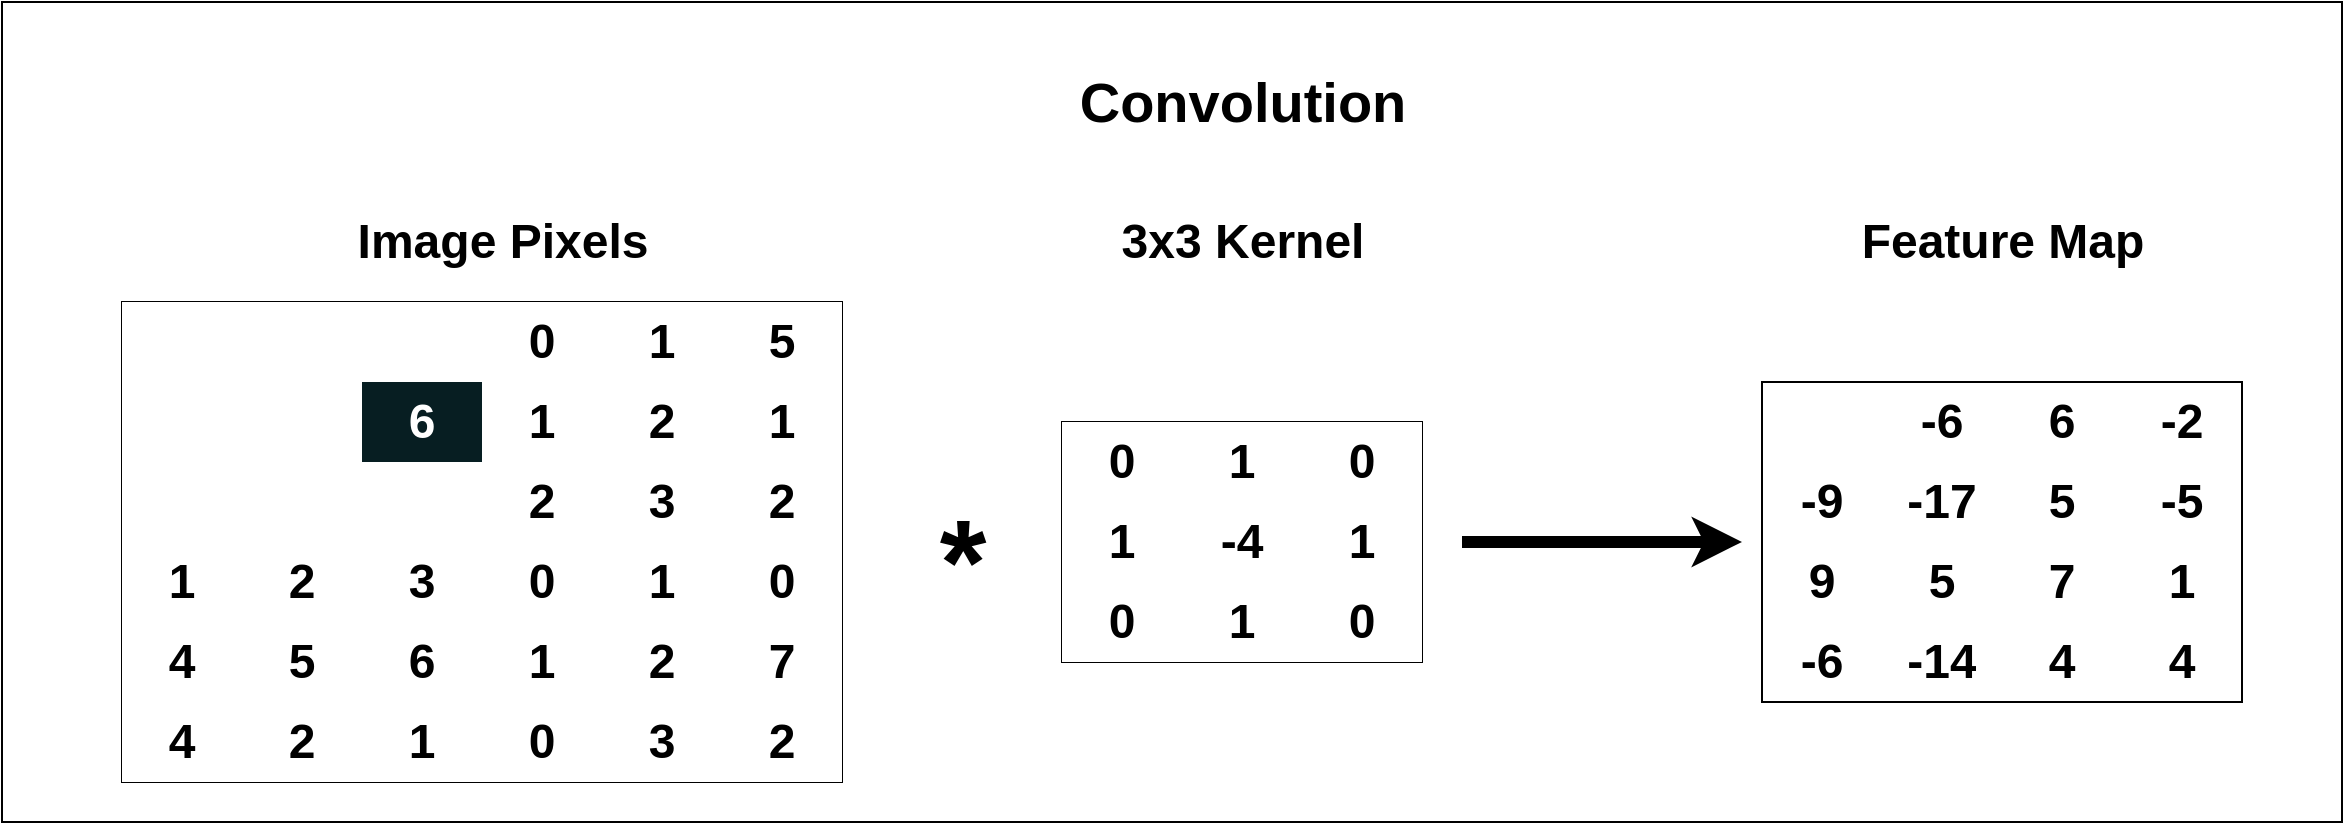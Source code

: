 <mxfile version="26.1.3">
  <diagram name="Page-1" id="bRb5ffgD9TizsARdfSJU">
    <mxGraphModel dx="1764" dy="2196" grid="1" gridSize="10" guides="1" tooltips="1" connect="1" arrows="1" fold="1" page="1" pageScale="1" pageWidth="850" pageHeight="1100" math="1" shadow="0">
      <root>
        <mxCell id="0" />
        <mxCell id="1" parent="0" />
        <mxCell id="nppyXg0QjuLSh9HYkvPr-135" value="" style="rounded=0;whiteSpace=wrap;html=1;" vertex="1" parent="1">
          <mxGeometry x="20" y="-10" width="1170" height="410" as="geometry" />
        </mxCell>
        <mxCell id="nppyXg0QjuLSh9HYkvPr-1" value="" style="shape=table;html=1;whiteSpace=wrap;startSize=0;container=1;collapsible=0;childLayout=tableLayout;columnLines=0;rowLines=0;fontSize=24;strokeColor=default;fontStyle=1" vertex="1" parent="1">
          <mxGeometry x="80" y="140" width="360" height="240" as="geometry" />
        </mxCell>
        <mxCell id="nppyXg0QjuLSh9HYkvPr-2" value="" style="shape=tableRow;horizontal=0;startSize=0;swimlaneHead=0;swimlaneBody=0;top=0;left=0;bottom=0;right=0;collapsible=0;dropTarget=0;fillColor=none;points=[[0,0.5],[1,0.5]];portConstraint=eastwest;fontSize=24;strokeColor=inherit;fontStyle=1" vertex="1" parent="nppyXg0QjuLSh9HYkvPr-1">
          <mxGeometry width="360" height="40" as="geometry" />
        </mxCell>
        <mxCell id="nppyXg0QjuLSh9HYkvPr-3" value="1" style="shape=partialRectangle;html=1;whiteSpace=wrap;connectable=0;fillColor=light-dark(#FFFFFF,#071E22);top=0;left=0;bottom=0;right=0;overflow=hidden;fontSize=24;strokeColor=inherit;fontColor=light-dark(#FFFFFF,#44AF69);fontStyle=1" vertex="1" parent="nppyXg0QjuLSh9HYkvPr-2">
          <mxGeometry width="60" height="40" as="geometry">
            <mxRectangle width="60" height="40" as="alternateBounds" />
          </mxGeometry>
        </mxCell>
        <mxCell id="nppyXg0QjuLSh9HYkvPr-4" value="2" style="shape=partialRectangle;html=1;whiteSpace=wrap;connectable=0;fillColor=light-dark(#FFFFFF,#071E22);top=0;left=0;bottom=0;right=0;overflow=hidden;fontSize=24;strokeColor=inherit;fontColor=light-dark(#FFFFFF,#44AF69);fontStyle=1" vertex="1" parent="nppyXg0QjuLSh9HYkvPr-2">
          <mxGeometry x="60" width="60" height="40" as="geometry">
            <mxRectangle width="60" height="40" as="alternateBounds" />
          </mxGeometry>
        </mxCell>
        <mxCell id="nppyXg0QjuLSh9HYkvPr-5" value="3" style="shape=partialRectangle;html=1;whiteSpace=wrap;connectable=0;fillColor=light-dark(#FFFFFF,#071E22);top=0;left=0;bottom=0;right=0;overflow=hidden;fontSize=24;strokeColor=inherit;fontColor=light-dark(#FFFFFF,#44AF69);fontStyle=1" vertex="1" parent="nppyXg0QjuLSh9HYkvPr-2">
          <mxGeometry x="120" width="60" height="40" as="geometry">
            <mxRectangle width="60" height="40" as="alternateBounds" />
          </mxGeometry>
        </mxCell>
        <mxCell id="nppyXg0QjuLSh9HYkvPr-27" value="0" style="shape=partialRectangle;html=1;whiteSpace=wrap;connectable=0;fillColor=light-dark(#FFFFFF,#071E22);top=0;left=0;bottom=0;right=0;overflow=hidden;fontSize=24;strokeColor=inherit;fontStyle=1" vertex="1" parent="nppyXg0QjuLSh9HYkvPr-2">
          <mxGeometry x="180" width="60" height="40" as="geometry">
            <mxRectangle width="60" height="40" as="alternateBounds" />
          </mxGeometry>
        </mxCell>
        <mxCell id="nppyXg0QjuLSh9HYkvPr-18" value="1" style="shape=partialRectangle;html=1;whiteSpace=wrap;connectable=0;fillColor=light-dark(#FFFFFF,#071E22);top=0;left=0;bottom=0;right=0;overflow=hidden;fontSize=24;strokeColor=inherit;fontStyle=1" vertex="1" parent="nppyXg0QjuLSh9HYkvPr-2">
          <mxGeometry x="240" width="60" height="40" as="geometry">
            <mxRectangle width="60" height="40" as="alternateBounds" />
          </mxGeometry>
        </mxCell>
        <mxCell id="nppyXg0QjuLSh9HYkvPr-64" value="5" style="shape=partialRectangle;html=1;whiteSpace=wrap;connectable=0;fillColor=light-dark(#FFFFFF,#071E22);top=0;left=0;bottom=0;right=0;overflow=hidden;fontSize=24;strokeColor=inherit;fontStyle=1" vertex="1" parent="nppyXg0QjuLSh9HYkvPr-2">
          <mxGeometry x="300" width="60" height="40" as="geometry">
            <mxRectangle width="60" height="40" as="alternateBounds" />
          </mxGeometry>
        </mxCell>
        <mxCell id="nppyXg0QjuLSh9HYkvPr-6" value="" style="shape=tableRow;horizontal=0;startSize=0;swimlaneHead=0;swimlaneBody=0;top=0;left=0;bottom=0;right=0;collapsible=0;dropTarget=0;fillColor=none;points=[[0,0.5],[1,0.5]];portConstraint=eastwest;fontSize=24;strokeColor=inherit;fontStyle=1" vertex="1" parent="nppyXg0QjuLSh9HYkvPr-1">
          <mxGeometry y="40" width="360" height="40" as="geometry" />
        </mxCell>
        <mxCell id="nppyXg0QjuLSh9HYkvPr-7" value="4" style="shape=partialRectangle;html=1;whiteSpace=wrap;connectable=0;fillColor=light-dark(#FFFFFF,#071E22);top=0;left=0;bottom=0;right=0;overflow=hidden;fontSize=24;strokeColor=inherit;fontColor=light-dark(#FFFFFF,#44AF69);fontStyle=1" vertex="1" parent="nppyXg0QjuLSh9HYkvPr-6">
          <mxGeometry width="60" height="40" as="geometry">
            <mxRectangle width="60" height="40" as="alternateBounds" />
          </mxGeometry>
        </mxCell>
        <mxCell id="nppyXg0QjuLSh9HYkvPr-8" value="5" style="shape=partialRectangle;html=1;whiteSpace=wrap;connectable=0;fillColor=light-dark(#FFFFFF,#071E22);top=0;left=0;bottom=0;right=0;overflow=hidden;fontSize=24;strokeColor=inherit;fontColor=light-dark(#FFFFFF,#44AF69);fontStyle=1" vertex="1" parent="nppyXg0QjuLSh9HYkvPr-6">
          <mxGeometry x="60" width="60" height="40" as="geometry">
            <mxRectangle width="60" height="40" as="alternateBounds" />
          </mxGeometry>
        </mxCell>
        <mxCell id="nppyXg0QjuLSh9HYkvPr-9" value="6" style="shape=partialRectangle;html=1;whiteSpace=wrap;connectable=0;fillColor=light-dark(#071E22,#071E22);top=0;left=0;bottom=0;right=0;overflow=hidden;fontSize=24;strokeColor=inherit;fontColor=light-dark(#FFFFFF,#44AF69);fontStyle=1" vertex="1" parent="nppyXg0QjuLSh9HYkvPr-6">
          <mxGeometry x="120" width="60" height="40" as="geometry">
            <mxRectangle width="60" height="40" as="alternateBounds" />
          </mxGeometry>
        </mxCell>
        <mxCell id="nppyXg0QjuLSh9HYkvPr-28" value="1" style="shape=partialRectangle;html=1;whiteSpace=wrap;connectable=0;fillColor=light-dark(#FFFFFF,#071E22);top=0;left=0;bottom=0;right=0;overflow=hidden;fontSize=24;strokeColor=inherit;fontStyle=1" vertex="1" parent="nppyXg0QjuLSh9HYkvPr-6">
          <mxGeometry x="180" width="60" height="40" as="geometry">
            <mxRectangle width="60" height="40" as="alternateBounds" />
          </mxGeometry>
        </mxCell>
        <mxCell id="nppyXg0QjuLSh9HYkvPr-19" value="2" style="shape=partialRectangle;html=1;whiteSpace=wrap;connectable=0;fillColor=light-dark(#FFFFFF,#071E22);top=0;left=0;bottom=0;right=0;overflow=hidden;fontSize=24;strokeColor=inherit;fontStyle=1" vertex="1" parent="nppyXg0QjuLSh9HYkvPr-6">
          <mxGeometry x="240" width="60" height="40" as="geometry">
            <mxRectangle width="60" height="40" as="alternateBounds" />
          </mxGeometry>
        </mxCell>
        <mxCell id="nppyXg0QjuLSh9HYkvPr-65" value="1" style="shape=partialRectangle;html=1;whiteSpace=wrap;connectable=0;fillColor=light-dark(#FFFFFF,#071E22);top=0;left=0;bottom=0;right=0;overflow=hidden;fontSize=24;strokeColor=inherit;fontStyle=1" vertex="1" parent="nppyXg0QjuLSh9HYkvPr-6">
          <mxGeometry x="300" width="60" height="40" as="geometry">
            <mxRectangle width="60" height="40" as="alternateBounds" />
          </mxGeometry>
        </mxCell>
        <mxCell id="nppyXg0QjuLSh9HYkvPr-22" style="shape=tableRow;horizontal=0;startSize=0;swimlaneHead=0;swimlaneBody=0;top=0;left=0;bottom=0;right=0;collapsible=0;dropTarget=0;fillColor=none;points=[[0,0.5],[1,0.5]];portConstraint=eastwest;fontSize=24;strokeColor=inherit;fontStyle=1" vertex="1" parent="nppyXg0QjuLSh9HYkvPr-1">
          <mxGeometry y="80" width="360" height="40" as="geometry" />
        </mxCell>
        <mxCell id="nppyXg0QjuLSh9HYkvPr-23" value="7" style="shape=partialRectangle;html=1;whiteSpace=wrap;connectable=0;fillColor=light-dark(#FFFFFF,#071E22);top=0;left=0;bottom=0;right=0;overflow=hidden;fontSize=24;strokeColor=inherit;fontColor=light-dark(#FFFFFF,#44AF69);fontStyle=1" vertex="1" parent="nppyXg0QjuLSh9HYkvPr-22">
          <mxGeometry width="60" height="40" as="geometry">
            <mxRectangle width="60" height="40" as="alternateBounds" />
          </mxGeometry>
        </mxCell>
        <mxCell id="nppyXg0QjuLSh9HYkvPr-24" value="8" style="shape=partialRectangle;html=1;whiteSpace=wrap;connectable=0;fillColor=light-dark(#FFFFFF,#071E22);top=0;left=0;bottom=0;right=0;overflow=hidden;fontSize=24;strokeColor=inherit;fontColor=light-dark(#FFFFFF,#44AF69);fontStyle=1" vertex="1" parent="nppyXg0QjuLSh9HYkvPr-22">
          <mxGeometry x="60" width="60" height="40" as="geometry">
            <mxRectangle width="60" height="40" as="alternateBounds" />
          </mxGeometry>
        </mxCell>
        <mxCell id="nppyXg0QjuLSh9HYkvPr-25" value="9" style="shape=partialRectangle;html=1;whiteSpace=wrap;connectable=0;fillColor=light-dark(#FFFFFF,#071E22);top=0;left=0;bottom=0;right=0;overflow=hidden;fontSize=24;strokeColor=inherit;fontColor=light-dark(#FFFFFF,#44AF69);fontStyle=1" vertex="1" parent="nppyXg0QjuLSh9HYkvPr-22">
          <mxGeometry x="120" width="60" height="40" as="geometry">
            <mxRectangle width="60" height="40" as="alternateBounds" />
          </mxGeometry>
        </mxCell>
        <mxCell id="nppyXg0QjuLSh9HYkvPr-29" value="2" style="shape=partialRectangle;html=1;whiteSpace=wrap;connectable=0;fillColor=light-dark(#FFFFFF,#071E22);top=0;left=0;bottom=0;right=0;overflow=hidden;fontSize=24;strokeColor=inherit;fontStyle=1" vertex="1" parent="nppyXg0QjuLSh9HYkvPr-22">
          <mxGeometry x="180" width="60" height="40" as="geometry">
            <mxRectangle width="60" height="40" as="alternateBounds" />
          </mxGeometry>
        </mxCell>
        <mxCell id="nppyXg0QjuLSh9HYkvPr-26" value="3" style="shape=partialRectangle;html=1;whiteSpace=wrap;connectable=0;fillColor=light-dark(#FFFFFF,#071E22);top=0;left=0;bottom=0;right=0;overflow=hidden;fontSize=24;strokeColor=inherit;fontStyle=1" vertex="1" parent="nppyXg0QjuLSh9HYkvPr-22">
          <mxGeometry x="240" width="60" height="40" as="geometry">
            <mxRectangle width="60" height="40" as="alternateBounds" />
          </mxGeometry>
        </mxCell>
        <mxCell id="nppyXg0QjuLSh9HYkvPr-66" value="2" style="shape=partialRectangle;html=1;whiteSpace=wrap;connectable=0;fillColor=light-dark(#FFFFFF,#071E22);top=0;left=0;bottom=0;right=0;overflow=hidden;fontSize=24;strokeColor=inherit;fontStyle=1" vertex="1" parent="nppyXg0QjuLSh9HYkvPr-22">
          <mxGeometry x="300" width="60" height="40" as="geometry">
            <mxRectangle width="60" height="40" as="alternateBounds" />
          </mxGeometry>
        </mxCell>
        <mxCell id="nppyXg0QjuLSh9HYkvPr-32" style="shape=tableRow;horizontal=0;startSize=0;swimlaneHead=0;swimlaneBody=0;top=0;left=0;bottom=0;right=0;collapsible=0;dropTarget=0;fillColor=none;points=[[0,0.5],[1,0.5]];portConstraint=eastwest;fontSize=24;strokeColor=inherit;fontStyle=1" vertex="1" parent="nppyXg0QjuLSh9HYkvPr-1">
          <mxGeometry y="120" width="360" height="40" as="geometry" />
        </mxCell>
        <mxCell id="nppyXg0QjuLSh9HYkvPr-33" value="1" style="shape=partialRectangle;html=1;whiteSpace=wrap;connectable=0;fillColor=light-dark(#FFFFFF,#071E22);top=0;left=0;bottom=0;right=0;overflow=hidden;fontSize=24;strokeColor=inherit;fontStyle=1" vertex="1" parent="nppyXg0QjuLSh9HYkvPr-32">
          <mxGeometry width="60" height="40" as="geometry">
            <mxRectangle width="60" height="40" as="alternateBounds" />
          </mxGeometry>
        </mxCell>
        <mxCell id="nppyXg0QjuLSh9HYkvPr-34" value="2" style="shape=partialRectangle;html=1;whiteSpace=wrap;connectable=0;fillColor=light-dark(#FFFFFF,#071E22);top=0;left=0;bottom=0;right=0;overflow=hidden;fontSize=24;strokeColor=inherit;fontStyle=1" vertex="1" parent="nppyXg0QjuLSh9HYkvPr-32">
          <mxGeometry x="60" width="60" height="40" as="geometry">
            <mxRectangle width="60" height="40" as="alternateBounds" />
          </mxGeometry>
        </mxCell>
        <mxCell id="nppyXg0QjuLSh9HYkvPr-35" value="3" style="shape=partialRectangle;html=1;whiteSpace=wrap;connectable=0;fillColor=light-dark(#FFFFFF,#071E22);top=0;left=0;bottom=0;right=0;overflow=hidden;fontSize=24;strokeColor=inherit;fontStyle=1" vertex="1" parent="nppyXg0QjuLSh9HYkvPr-32">
          <mxGeometry x="120" width="60" height="40" as="geometry">
            <mxRectangle width="60" height="40" as="alternateBounds" />
          </mxGeometry>
        </mxCell>
        <mxCell id="nppyXg0QjuLSh9HYkvPr-36" value="0" style="shape=partialRectangle;html=1;whiteSpace=wrap;connectable=0;fillColor=light-dark(#FFFFFF,#071E22);top=0;left=0;bottom=0;right=0;overflow=hidden;fontSize=24;strokeColor=inherit;fontColor=light-dark(#000000,#FF8000);fontStyle=1" vertex="1" parent="nppyXg0QjuLSh9HYkvPr-32">
          <mxGeometry x="180" width="60" height="40" as="geometry">
            <mxRectangle width="60" height="40" as="alternateBounds" />
          </mxGeometry>
        </mxCell>
        <mxCell id="nppyXg0QjuLSh9HYkvPr-37" value="1" style="shape=partialRectangle;html=1;whiteSpace=wrap;connectable=0;fillColor=light-dark(#FFFFFF,#071E22);top=0;left=0;bottom=0;right=0;overflow=hidden;fontSize=24;strokeColor=inherit;fontColor=light-dark(#000000,#FF8000);fontStyle=1" vertex="1" parent="nppyXg0QjuLSh9HYkvPr-32">
          <mxGeometry x="240" width="60" height="40" as="geometry">
            <mxRectangle width="60" height="40" as="alternateBounds" />
          </mxGeometry>
        </mxCell>
        <mxCell id="nppyXg0QjuLSh9HYkvPr-67" value="0" style="shape=partialRectangle;html=1;whiteSpace=wrap;connectable=0;fillColor=light-dark(#FFFFFF,#071E22);top=0;left=0;bottom=0;right=0;overflow=hidden;fontSize=24;strokeColor=inherit;fontColor=light-dark(#000000,#FF8000);fontStyle=1" vertex="1" parent="nppyXg0QjuLSh9HYkvPr-32">
          <mxGeometry x="300" width="60" height="40" as="geometry">
            <mxRectangle width="60" height="40" as="alternateBounds" />
          </mxGeometry>
        </mxCell>
        <mxCell id="nppyXg0QjuLSh9HYkvPr-14" style="shape=tableRow;horizontal=0;startSize=0;swimlaneHead=0;swimlaneBody=0;top=0;left=0;bottom=0;right=0;collapsible=0;dropTarget=0;fillColor=none;points=[[0,0.5],[1,0.5]];portConstraint=eastwest;fontSize=24;strokeColor=inherit;fontStyle=1" vertex="1" parent="nppyXg0QjuLSh9HYkvPr-1">
          <mxGeometry y="160" width="360" height="40" as="geometry" />
        </mxCell>
        <mxCell id="nppyXg0QjuLSh9HYkvPr-15" value="4" style="shape=partialRectangle;html=1;whiteSpace=wrap;connectable=0;fillColor=light-dark(#FFFFFF,#071E22);top=0;left=0;bottom=0;right=0;overflow=hidden;fontSize=24;strokeColor=inherit;fontStyle=1" vertex="1" parent="nppyXg0QjuLSh9HYkvPr-14">
          <mxGeometry width="60" height="40" as="geometry">
            <mxRectangle width="60" height="40" as="alternateBounds" />
          </mxGeometry>
        </mxCell>
        <mxCell id="nppyXg0QjuLSh9HYkvPr-16" value="5" style="shape=partialRectangle;html=1;whiteSpace=wrap;connectable=0;fillColor=light-dark(#FFFFFF,#071E22);top=0;left=0;bottom=0;right=0;overflow=hidden;fontSize=24;strokeColor=inherit;fontStyle=1" vertex="1" parent="nppyXg0QjuLSh9HYkvPr-14">
          <mxGeometry x="60" width="60" height="40" as="geometry">
            <mxRectangle width="60" height="40" as="alternateBounds" />
          </mxGeometry>
        </mxCell>
        <mxCell id="nppyXg0QjuLSh9HYkvPr-17" value="6" style="shape=partialRectangle;html=1;whiteSpace=wrap;connectable=0;fillColor=light-dark(#FFFFFF,#071E22);top=0;left=0;bottom=0;right=0;overflow=hidden;fontSize=24;strokeColor=inherit;fontStyle=1" vertex="1" parent="nppyXg0QjuLSh9HYkvPr-14">
          <mxGeometry x="120" width="60" height="40" as="geometry">
            <mxRectangle width="60" height="40" as="alternateBounds" />
          </mxGeometry>
        </mxCell>
        <mxCell id="nppyXg0QjuLSh9HYkvPr-30" value="1" style="shape=partialRectangle;html=1;whiteSpace=wrap;connectable=0;fillColor=light-dark(#FFFFFF,#071E22);top=0;left=0;bottom=0;right=0;overflow=hidden;fontSize=24;strokeColor=inherit;fontColor=light-dark(#000000,#FF8000);fontStyle=1" vertex="1" parent="nppyXg0QjuLSh9HYkvPr-14">
          <mxGeometry x="180" width="60" height="40" as="geometry">
            <mxRectangle width="60" height="40" as="alternateBounds" />
          </mxGeometry>
        </mxCell>
        <mxCell id="nppyXg0QjuLSh9HYkvPr-20" value="2" style="shape=partialRectangle;html=1;whiteSpace=wrap;connectable=0;fillColor=light-dark(#FFFFFF,#071E22);top=0;left=0;bottom=0;right=0;overflow=hidden;fontSize=24;strokeColor=inherit;fontColor=light-dark(#000000,#FF8000);fontStyle=1" vertex="1" parent="nppyXg0QjuLSh9HYkvPr-14">
          <mxGeometry x="240" width="60" height="40" as="geometry">
            <mxRectangle width="60" height="40" as="alternateBounds" />
          </mxGeometry>
        </mxCell>
        <mxCell id="nppyXg0QjuLSh9HYkvPr-68" value="7" style="shape=partialRectangle;html=1;whiteSpace=wrap;connectable=0;fillColor=light-dark(#FFFFFF,#071E22);top=0;left=0;bottom=0;right=0;overflow=hidden;fontSize=24;strokeColor=inherit;fontColor=light-dark(#000000,#FF8000);fontStyle=1" vertex="1" parent="nppyXg0QjuLSh9HYkvPr-14">
          <mxGeometry x="300" width="60" height="40" as="geometry">
            <mxRectangle width="60" height="40" as="alternateBounds" />
          </mxGeometry>
        </mxCell>
        <mxCell id="nppyXg0QjuLSh9HYkvPr-69" style="shape=tableRow;horizontal=0;startSize=0;swimlaneHead=0;swimlaneBody=0;top=0;left=0;bottom=0;right=0;collapsible=0;dropTarget=0;fillColor=none;points=[[0,0.5],[1,0.5]];portConstraint=eastwest;fontSize=24;strokeColor=inherit;fontStyle=1" vertex="1" parent="nppyXg0QjuLSh9HYkvPr-1">
          <mxGeometry y="200" width="360" height="40" as="geometry" />
        </mxCell>
        <mxCell id="nppyXg0QjuLSh9HYkvPr-70" value="4" style="shape=partialRectangle;html=1;whiteSpace=wrap;connectable=0;fillColor=light-dark(#FFFFFF,#071E22);top=0;left=0;bottom=0;right=0;overflow=hidden;fontSize=24;strokeColor=inherit;fontStyle=1" vertex="1" parent="nppyXg0QjuLSh9HYkvPr-69">
          <mxGeometry width="60" height="40" as="geometry">
            <mxRectangle width="60" height="40" as="alternateBounds" />
          </mxGeometry>
        </mxCell>
        <mxCell id="nppyXg0QjuLSh9HYkvPr-71" value="2" style="shape=partialRectangle;html=1;whiteSpace=wrap;connectable=0;fillColor=light-dark(#FFFFFF,#071E22);top=0;left=0;bottom=0;right=0;overflow=hidden;fontSize=24;strokeColor=inherit;fontStyle=1" vertex="1" parent="nppyXg0QjuLSh9HYkvPr-69">
          <mxGeometry x="60" width="60" height="40" as="geometry">
            <mxRectangle width="60" height="40" as="alternateBounds" />
          </mxGeometry>
        </mxCell>
        <mxCell id="nppyXg0QjuLSh9HYkvPr-72" value="1" style="shape=partialRectangle;html=1;whiteSpace=wrap;connectable=0;fillColor=light-dark(#FFFFFF,#071E22);top=0;left=0;bottom=0;right=0;overflow=hidden;fontSize=24;strokeColor=inherit;fontStyle=1" vertex="1" parent="nppyXg0QjuLSh9HYkvPr-69">
          <mxGeometry x="120" width="60" height="40" as="geometry">
            <mxRectangle width="60" height="40" as="alternateBounds" />
          </mxGeometry>
        </mxCell>
        <mxCell id="nppyXg0QjuLSh9HYkvPr-73" value="0" style="shape=partialRectangle;html=1;whiteSpace=wrap;connectable=0;fillColor=light-dark(#FFFFFF,#071E22);top=0;left=0;bottom=0;right=0;overflow=hidden;fontSize=24;strokeColor=inherit;fontColor=light-dark(#000000,#FF8000);fontStyle=1" vertex="1" parent="nppyXg0QjuLSh9HYkvPr-69">
          <mxGeometry x="180" width="60" height="40" as="geometry">
            <mxRectangle width="60" height="40" as="alternateBounds" />
          </mxGeometry>
        </mxCell>
        <mxCell id="nppyXg0QjuLSh9HYkvPr-74" value="3" style="shape=partialRectangle;html=1;whiteSpace=wrap;connectable=0;fillColor=light-dark(#FFFFFF,#071E22);top=0;left=0;bottom=0;right=0;overflow=hidden;fontSize=24;strokeColor=inherit;fontColor=light-dark(#000000,#FF8000);fontStyle=1" vertex="1" parent="nppyXg0QjuLSh9HYkvPr-69">
          <mxGeometry x="240" width="60" height="40" as="geometry">
            <mxRectangle width="60" height="40" as="alternateBounds" />
          </mxGeometry>
        </mxCell>
        <mxCell id="nppyXg0QjuLSh9HYkvPr-75" value="2" style="shape=partialRectangle;html=1;whiteSpace=wrap;connectable=0;fillColor=light-dark(#FFFFFF,#071E22);top=0;left=0;bottom=0;right=0;overflow=hidden;fontSize=24;strokeColor=inherit;fontColor=light-dark(#000000,#FF8000);fontStyle=1" vertex="1" parent="nppyXg0QjuLSh9HYkvPr-69">
          <mxGeometry x="300" width="60" height="40" as="geometry">
            <mxRectangle width="60" height="40" as="alternateBounds" />
          </mxGeometry>
        </mxCell>
        <mxCell id="nppyXg0QjuLSh9HYkvPr-38" value="" style="shape=table;html=1;whiteSpace=wrap;startSize=0;container=1;collapsible=0;childLayout=tableLayout;columnLines=0;rowLines=0;fontSize=24;strokeColor=default;fontStyle=1" vertex="1" parent="1">
          <mxGeometry x="550" y="200" width="180" height="120" as="geometry" />
        </mxCell>
        <mxCell id="nppyXg0QjuLSh9HYkvPr-39" value="" style="shape=tableRow;horizontal=0;startSize=0;swimlaneHead=0;swimlaneBody=0;top=0;left=0;bottom=0;right=0;collapsible=0;dropTarget=0;fillColor=none;points=[[0,0.5],[1,0.5]];portConstraint=eastwest;fontSize=24;strokeColor=inherit;fontStyle=1" vertex="1" parent="nppyXg0QjuLSh9HYkvPr-38">
          <mxGeometry width="180" height="40" as="geometry" />
        </mxCell>
        <mxCell id="nppyXg0QjuLSh9HYkvPr-40" value="0" style="shape=partialRectangle;html=1;whiteSpace=wrap;connectable=0;fillColor=light-dark(#FFFFFF,#071E22);top=0;left=0;bottom=0;right=0;overflow=hidden;fontSize=24;strokeColor=inherit;fontStyle=1" vertex="1" parent="nppyXg0QjuLSh9HYkvPr-39">
          <mxGeometry width="60" height="40" as="geometry">
            <mxRectangle width="60" height="40" as="alternateBounds" />
          </mxGeometry>
        </mxCell>
        <mxCell id="nppyXg0QjuLSh9HYkvPr-41" value="1" style="shape=partialRectangle;html=1;whiteSpace=wrap;connectable=0;fillColor=light-dark(#FFFFFF,#071E22);top=0;left=0;bottom=0;right=0;overflow=hidden;fontSize=24;strokeColor=inherit;fontStyle=1" vertex="1" parent="nppyXg0QjuLSh9HYkvPr-39">
          <mxGeometry x="60" width="60" height="40" as="geometry">
            <mxRectangle width="60" height="40" as="alternateBounds" />
          </mxGeometry>
        </mxCell>
        <mxCell id="nppyXg0QjuLSh9HYkvPr-42" value="0" style="shape=partialRectangle;html=1;whiteSpace=wrap;connectable=0;fillColor=light-dark(#FFFFFF,#071E22);top=0;left=0;bottom=0;right=0;overflow=hidden;fontSize=24;strokeColor=inherit;fontStyle=1" vertex="1" parent="nppyXg0QjuLSh9HYkvPr-39">
          <mxGeometry x="120" width="60" height="40" as="geometry">
            <mxRectangle width="60" height="40" as="alternateBounds" />
          </mxGeometry>
        </mxCell>
        <mxCell id="nppyXg0QjuLSh9HYkvPr-43" value="" style="shape=tableRow;horizontal=0;startSize=0;swimlaneHead=0;swimlaneBody=0;top=0;left=0;bottom=0;right=0;collapsible=0;dropTarget=0;fillColor=none;points=[[0,0.5],[1,0.5]];portConstraint=eastwest;fontSize=24;strokeColor=inherit;fontStyle=1" vertex="1" parent="nppyXg0QjuLSh9HYkvPr-38">
          <mxGeometry y="40" width="180" height="40" as="geometry" />
        </mxCell>
        <mxCell id="nppyXg0QjuLSh9HYkvPr-44" value="1" style="shape=partialRectangle;html=1;whiteSpace=wrap;connectable=0;fillColor=light-dark(#FFFFFF,#071E22);top=0;left=0;bottom=0;right=0;overflow=hidden;fontSize=24;strokeColor=inherit;fontStyle=1" vertex="1" parent="nppyXg0QjuLSh9HYkvPr-43">
          <mxGeometry width="60" height="40" as="geometry">
            <mxRectangle width="60" height="40" as="alternateBounds" />
          </mxGeometry>
        </mxCell>
        <mxCell id="nppyXg0QjuLSh9HYkvPr-45" value="-4" style="shape=partialRectangle;html=1;whiteSpace=wrap;connectable=0;fillColor=light-dark(#FFFFFF,#071E22);top=0;left=0;bottom=0;right=0;overflow=hidden;fontSize=24;strokeColor=inherit;fontStyle=1" vertex="1" parent="nppyXg0QjuLSh9HYkvPr-43">
          <mxGeometry x="60" width="60" height="40" as="geometry">
            <mxRectangle width="60" height="40" as="alternateBounds" />
          </mxGeometry>
        </mxCell>
        <mxCell id="nppyXg0QjuLSh9HYkvPr-46" value="1" style="shape=partialRectangle;html=1;whiteSpace=wrap;connectable=0;fillColor=light-dark(#FFFFFF,#071E22);top=0;left=0;bottom=0;right=0;overflow=hidden;fontSize=24;strokeColor=inherit;fontStyle=1" vertex="1" parent="nppyXg0QjuLSh9HYkvPr-43">
          <mxGeometry x="120" width="60" height="40" as="geometry">
            <mxRectangle width="60" height="40" as="alternateBounds" />
          </mxGeometry>
        </mxCell>
        <mxCell id="nppyXg0QjuLSh9HYkvPr-47" value="" style="shape=tableRow;horizontal=0;startSize=0;swimlaneHead=0;swimlaneBody=0;top=0;left=0;bottom=0;right=0;collapsible=0;dropTarget=0;fillColor=none;points=[[0,0.5],[1,0.5]];portConstraint=eastwest;fontSize=24;strokeColor=inherit;fontStyle=1" vertex="1" parent="nppyXg0QjuLSh9HYkvPr-38">
          <mxGeometry y="80" width="180" height="40" as="geometry" />
        </mxCell>
        <mxCell id="nppyXg0QjuLSh9HYkvPr-48" value="0" style="shape=partialRectangle;html=1;whiteSpace=wrap;connectable=0;fillColor=light-dark(#FFFFFF,#071E22);top=0;left=0;bottom=0;right=0;overflow=hidden;fontSize=24;strokeColor=inherit;fontStyle=1" vertex="1" parent="nppyXg0QjuLSh9HYkvPr-47">
          <mxGeometry width="60" height="40" as="geometry">
            <mxRectangle width="60" height="40" as="alternateBounds" />
          </mxGeometry>
        </mxCell>
        <mxCell id="nppyXg0QjuLSh9HYkvPr-49" value="1" style="shape=partialRectangle;html=1;whiteSpace=wrap;connectable=0;fillColor=light-dark(#FFFFFF,#071E22);top=0;left=0;bottom=0;right=0;overflow=hidden;fontSize=24;strokeColor=inherit;fontStyle=1" vertex="1" parent="nppyXg0QjuLSh9HYkvPr-47">
          <mxGeometry x="60" width="60" height="40" as="geometry">
            <mxRectangle width="60" height="40" as="alternateBounds" />
          </mxGeometry>
        </mxCell>
        <mxCell id="nppyXg0QjuLSh9HYkvPr-50" value="0" style="shape=partialRectangle;html=1;whiteSpace=wrap;connectable=0;fillColor=light-dark(#FFFFFF,#071E22);top=0;left=0;bottom=0;right=0;overflow=hidden;fontSize=24;strokeColor=inherit;fontStyle=1" vertex="1" parent="nppyXg0QjuLSh9HYkvPr-47">
          <mxGeometry x="120" width="60" height="40" as="geometry">
            <mxRectangle width="60" height="40" as="alternateBounds" />
          </mxGeometry>
        </mxCell>
        <mxCell id="nppyXg0QjuLSh9HYkvPr-51" value="" style="shape=table;html=1;whiteSpace=wrap;startSize=0;container=1;collapsible=0;childLayout=tableLayout;columnLines=0;rowLines=0;fontSize=24;strokeColor=default;fillColor=light-dark(#FFFFFF,#071E22);fontStyle=1" vertex="1" parent="1">
          <mxGeometry x="900" y="180" width="240" height="160" as="geometry" />
        </mxCell>
        <mxCell id="nppyXg0QjuLSh9HYkvPr-52" value="" style="shape=tableRow;horizontal=0;startSize=0;swimlaneHead=0;swimlaneBody=0;top=0;left=0;bottom=0;right=0;collapsible=0;dropTarget=0;fillColor=none;points=[[0,0.5],[1,0.5]];portConstraint=eastwest;fontSize=24;strokeColor=inherit;fontStyle=1" vertex="1" parent="nppyXg0QjuLSh9HYkvPr-51">
          <mxGeometry width="240" height="40" as="geometry" />
        </mxCell>
        <mxCell id="nppyXg0QjuLSh9HYkvPr-53" value="&lt;font style=&quot;color: light-dark(rgb(255, 255, 255), rgb(68, 175, 105));&quot;&gt;0&lt;/font&gt;" style="shape=partialRectangle;html=1;whiteSpace=wrap;connectable=0;fillColor=none;top=0;left=0;bottom=0;right=0;overflow=hidden;fontSize=24;strokeColor=inherit;fontStyle=1" vertex="1" parent="nppyXg0QjuLSh9HYkvPr-52">
          <mxGeometry width="60" height="40" as="geometry">
            <mxRectangle width="60" height="40" as="alternateBounds" />
          </mxGeometry>
        </mxCell>
        <mxCell id="nppyXg0QjuLSh9HYkvPr-54" value="-6" style="shape=partialRectangle;html=1;whiteSpace=wrap;connectable=0;fillColor=none;top=0;left=0;bottom=0;right=0;overflow=hidden;fontSize=24;strokeColor=inherit;fontStyle=1" vertex="1" parent="nppyXg0QjuLSh9HYkvPr-52">
          <mxGeometry x="60" width="60" height="40" as="geometry">
            <mxRectangle width="60" height="40" as="alternateBounds" />
          </mxGeometry>
        </mxCell>
        <mxCell id="nppyXg0QjuLSh9HYkvPr-55" value="6" style="shape=partialRectangle;html=1;whiteSpace=wrap;connectable=0;fillColor=none;top=0;left=0;bottom=0;right=0;overflow=hidden;fontSize=24;strokeColor=inherit;fontStyle=1" vertex="1" parent="nppyXg0QjuLSh9HYkvPr-52">
          <mxGeometry x="120" width="60" height="40" as="geometry">
            <mxRectangle width="60" height="40" as="alternateBounds" />
          </mxGeometry>
        </mxCell>
        <mxCell id="nppyXg0QjuLSh9HYkvPr-80" value="-2" style="shape=partialRectangle;html=1;whiteSpace=wrap;connectable=0;fillColor=none;top=0;left=0;bottom=0;right=0;overflow=hidden;fontSize=24;strokeColor=inherit;fontStyle=1" vertex="1" parent="nppyXg0QjuLSh9HYkvPr-52">
          <mxGeometry x="180" width="60" height="40" as="geometry">
            <mxRectangle width="60" height="40" as="alternateBounds" />
          </mxGeometry>
        </mxCell>
        <mxCell id="nppyXg0QjuLSh9HYkvPr-56" value="" style="shape=tableRow;horizontal=0;startSize=0;swimlaneHead=0;swimlaneBody=0;top=0;left=0;bottom=0;right=0;collapsible=0;dropTarget=0;fillColor=none;points=[[0,0.5],[1,0.5]];portConstraint=eastwest;fontSize=24;strokeColor=inherit;fontStyle=1" vertex="1" parent="nppyXg0QjuLSh9HYkvPr-51">
          <mxGeometry y="40" width="240" height="40" as="geometry" />
        </mxCell>
        <mxCell id="nppyXg0QjuLSh9HYkvPr-57" value="-9" style="shape=partialRectangle;html=1;whiteSpace=wrap;connectable=0;fillColor=none;top=0;left=0;bottom=0;right=0;overflow=hidden;fontSize=24;strokeColor=inherit;fontStyle=1" vertex="1" parent="nppyXg0QjuLSh9HYkvPr-56">
          <mxGeometry width="60" height="40" as="geometry">
            <mxRectangle width="60" height="40" as="alternateBounds" />
          </mxGeometry>
        </mxCell>
        <mxCell id="nppyXg0QjuLSh9HYkvPr-58" value="-17" style="shape=partialRectangle;html=1;whiteSpace=wrap;connectable=0;fillColor=none;top=0;left=0;bottom=0;right=0;overflow=hidden;fontSize=24;strokeColor=inherit;fontStyle=1" vertex="1" parent="nppyXg0QjuLSh9HYkvPr-56">
          <mxGeometry x="60" width="60" height="40" as="geometry">
            <mxRectangle width="60" height="40" as="alternateBounds" />
          </mxGeometry>
        </mxCell>
        <mxCell id="nppyXg0QjuLSh9HYkvPr-59" value="5" style="shape=partialRectangle;html=1;whiteSpace=wrap;connectable=0;fillColor=none;top=0;left=0;bottom=0;right=0;overflow=hidden;fontSize=24;strokeColor=inherit;fontStyle=1" vertex="1" parent="nppyXg0QjuLSh9HYkvPr-56">
          <mxGeometry x="120" width="60" height="40" as="geometry">
            <mxRectangle width="60" height="40" as="alternateBounds" />
          </mxGeometry>
        </mxCell>
        <mxCell id="nppyXg0QjuLSh9HYkvPr-81" value="-5" style="shape=partialRectangle;html=1;whiteSpace=wrap;connectable=0;fillColor=none;top=0;left=0;bottom=0;right=0;overflow=hidden;fontSize=24;strokeColor=inherit;fontStyle=1" vertex="1" parent="nppyXg0QjuLSh9HYkvPr-56">
          <mxGeometry x="180" width="60" height="40" as="geometry">
            <mxRectangle width="60" height="40" as="alternateBounds" />
          </mxGeometry>
        </mxCell>
        <mxCell id="nppyXg0QjuLSh9HYkvPr-60" value="" style="shape=tableRow;horizontal=0;startSize=0;swimlaneHead=0;swimlaneBody=0;top=0;left=0;bottom=0;right=0;collapsible=0;dropTarget=0;fillColor=none;points=[[0,0.5],[1,0.5]];portConstraint=eastwest;fontSize=24;strokeColor=inherit;fontStyle=1" vertex="1" parent="nppyXg0QjuLSh9HYkvPr-51">
          <mxGeometry y="80" width="240" height="40" as="geometry" />
        </mxCell>
        <mxCell id="nppyXg0QjuLSh9HYkvPr-61" value="9" style="shape=partialRectangle;html=1;whiteSpace=wrap;connectable=0;fillColor=none;top=0;left=0;bottom=0;right=0;overflow=hidden;fontSize=24;strokeColor=inherit;fontStyle=1" vertex="1" parent="nppyXg0QjuLSh9HYkvPr-60">
          <mxGeometry width="60" height="40" as="geometry">
            <mxRectangle width="60" height="40" as="alternateBounds" />
          </mxGeometry>
        </mxCell>
        <mxCell id="nppyXg0QjuLSh9HYkvPr-62" value="5" style="shape=partialRectangle;html=1;whiteSpace=wrap;connectable=0;fillColor=none;top=0;left=0;bottom=0;right=0;overflow=hidden;fontSize=24;strokeColor=inherit;fontStyle=1" vertex="1" parent="nppyXg0QjuLSh9HYkvPr-60">
          <mxGeometry x="60" width="60" height="40" as="geometry">
            <mxRectangle width="60" height="40" as="alternateBounds" />
          </mxGeometry>
        </mxCell>
        <mxCell id="nppyXg0QjuLSh9HYkvPr-63" value="7" style="shape=partialRectangle;html=1;whiteSpace=wrap;connectable=0;fillColor=none;top=0;left=0;bottom=0;right=0;overflow=hidden;fontSize=24;strokeColor=inherit;fontStyle=1" vertex="1" parent="nppyXg0QjuLSh9HYkvPr-60">
          <mxGeometry x="120" width="60" height="40" as="geometry">
            <mxRectangle width="60" height="40" as="alternateBounds" />
          </mxGeometry>
        </mxCell>
        <mxCell id="nppyXg0QjuLSh9HYkvPr-82" value="1" style="shape=partialRectangle;html=1;whiteSpace=wrap;connectable=0;fillColor=none;top=0;left=0;bottom=0;right=0;overflow=hidden;fontSize=24;strokeColor=inherit;fontStyle=1" vertex="1" parent="nppyXg0QjuLSh9HYkvPr-60">
          <mxGeometry x="180" width="60" height="40" as="geometry">
            <mxRectangle width="60" height="40" as="alternateBounds" />
          </mxGeometry>
        </mxCell>
        <mxCell id="nppyXg0QjuLSh9HYkvPr-76" style="shape=tableRow;horizontal=0;startSize=0;swimlaneHead=0;swimlaneBody=0;top=0;left=0;bottom=0;right=0;collapsible=0;dropTarget=0;fillColor=none;points=[[0,0.5],[1,0.5]];portConstraint=eastwest;fontSize=24;strokeColor=inherit;fontStyle=1" vertex="1" parent="nppyXg0QjuLSh9HYkvPr-51">
          <mxGeometry y="120" width="240" height="40" as="geometry" />
        </mxCell>
        <mxCell id="nppyXg0QjuLSh9HYkvPr-77" value="-6" style="shape=partialRectangle;html=1;whiteSpace=wrap;connectable=0;fillColor=none;top=0;left=0;bottom=0;right=0;overflow=hidden;fontSize=24;strokeColor=inherit;fontStyle=1" vertex="1" parent="nppyXg0QjuLSh9HYkvPr-76">
          <mxGeometry width="60" height="40" as="geometry">
            <mxRectangle width="60" height="40" as="alternateBounds" />
          </mxGeometry>
        </mxCell>
        <mxCell id="nppyXg0QjuLSh9HYkvPr-78" value="-14" style="shape=partialRectangle;html=1;whiteSpace=wrap;connectable=0;fillColor=none;top=0;left=0;bottom=0;right=0;overflow=hidden;fontSize=24;strokeColor=inherit;fontStyle=1" vertex="1" parent="nppyXg0QjuLSh9HYkvPr-76">
          <mxGeometry x="60" width="60" height="40" as="geometry">
            <mxRectangle width="60" height="40" as="alternateBounds" />
          </mxGeometry>
        </mxCell>
        <mxCell id="nppyXg0QjuLSh9HYkvPr-79" value="4" style="shape=partialRectangle;html=1;whiteSpace=wrap;connectable=0;fillColor=none;top=0;left=0;bottom=0;right=0;overflow=hidden;fontSize=24;strokeColor=inherit;fontStyle=1" vertex="1" parent="nppyXg0QjuLSh9HYkvPr-76">
          <mxGeometry x="120" width="60" height="40" as="geometry">
            <mxRectangle width="60" height="40" as="alternateBounds" />
          </mxGeometry>
        </mxCell>
        <mxCell id="nppyXg0QjuLSh9HYkvPr-83" value="&lt;font style=&quot;color: light-dark(rgb(0, 0, 0), rgb(255, 128, 0));&quot;&gt;4&lt;/font&gt;" style="shape=partialRectangle;html=1;whiteSpace=wrap;connectable=0;fillColor=none;top=0;left=0;bottom=0;right=0;overflow=hidden;fontSize=24;strokeColor=inherit;fontStyle=1" vertex="1" parent="nppyXg0QjuLSh9HYkvPr-76">
          <mxGeometry x="180" width="60" height="40" as="geometry">
            <mxRectangle width="60" height="40" as="alternateBounds" />
          </mxGeometry>
        </mxCell>
        <mxCell id="nppyXg0QjuLSh9HYkvPr-127" value="3x3 Kernel" style="text;strokeColor=none;fillColor=none;html=1;fontSize=24;fontStyle=1;verticalAlign=middle;align=center;" vertex="1" parent="1">
          <mxGeometry x="550" y="90" width="180" height="40" as="geometry" />
        </mxCell>
        <mxCell id="nppyXg0QjuLSh9HYkvPr-129" value="Feature Map" style="text;strokeColor=none;fillColor=none;html=1;fontSize=24;fontStyle=1;verticalAlign=middle;align=center;" vertex="1" parent="1">
          <mxGeometry x="930" y="90" width="180" height="40" as="geometry" />
        </mxCell>
        <mxCell id="nppyXg0QjuLSh9HYkvPr-130" value="Image Pixels" style="text;strokeColor=none;fillColor=none;html=1;fontSize=24;fontStyle=1;verticalAlign=middle;align=center;" vertex="1" parent="1">
          <mxGeometry x="180" y="90" width="180" height="40" as="geometry" />
        </mxCell>
        <mxCell id="nppyXg0QjuLSh9HYkvPr-131" value="*" style="text;strokeColor=none;fillColor=none;html=1;fontSize=60;fontStyle=1;verticalAlign=middle;align=center;" vertex="1" parent="1">
          <mxGeometry x="470" y="250" width="60" height="40" as="geometry" />
        </mxCell>
        <mxCell id="nppyXg0QjuLSh9HYkvPr-132" value="" style="endArrow=classic;html=1;rounded=0;strokeWidth=6;" edge="1" parent="1">
          <mxGeometry width="50" height="50" relative="1" as="geometry">
            <mxPoint x="750" y="260" as="sourcePoint" />
            <mxPoint x="890" y="260" as="targetPoint" />
          </mxGeometry>
        </mxCell>
        <mxCell id="nppyXg0QjuLSh9HYkvPr-136" value="&lt;font style=&quot;font-size: 28px;&quot;&gt;Convolution&lt;/font&gt;" style="text;strokeColor=none;fillColor=none;html=1;fontSize=24;fontStyle=1;verticalAlign=middle;align=center;" vertex="1" parent="1">
          <mxGeometry x="550" y="20" width="180" height="40" as="geometry" />
        </mxCell>
      </root>
    </mxGraphModel>
  </diagram>
</mxfile>

